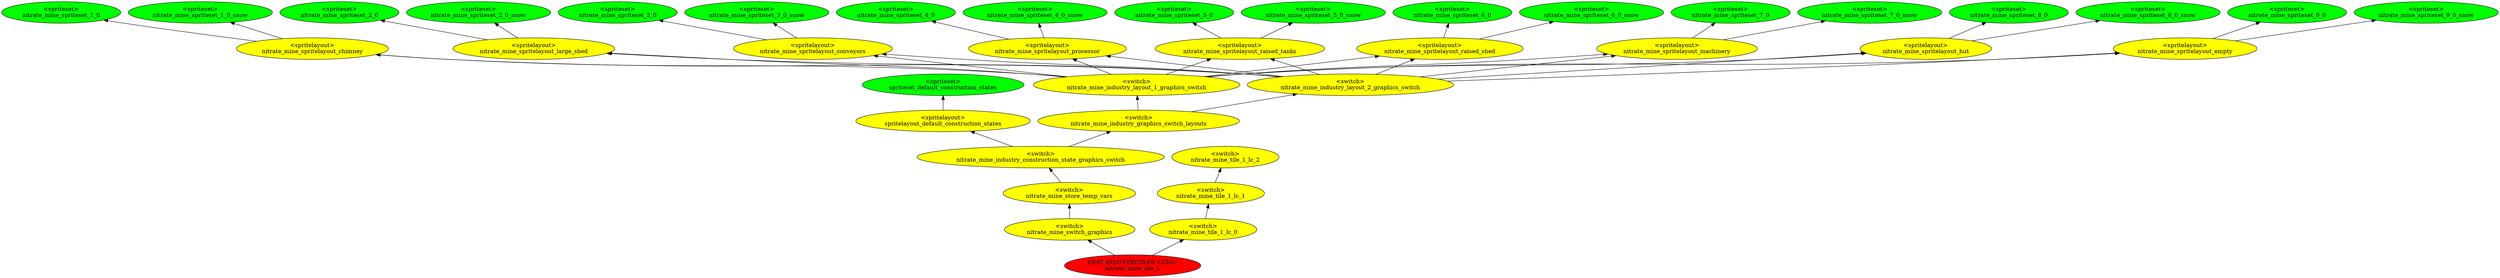 digraph {
rankdir="BT"
spriteset_default_construction_states [fillcolor=green style="filled" label="<spriteset>\nspriteset_default_construction_states"]
spritelayout_default_construction_states [fillcolor=yellow style="filled" label="<spritelayout>\nspritelayout_default_construction_states"]
nitrate_mine_spriteset_1_0 [fillcolor=green style="filled" label="<spriteset>\nnitrate_mine_spriteset_1_0"]
nitrate_mine_spriteset_1_0_snow [fillcolor=green style="filled" label="<spriteset>\nnitrate_mine_spriteset_1_0_snow"]
nitrate_mine_spriteset_2_0 [fillcolor=green style="filled" label="<spriteset>\nnitrate_mine_spriteset_2_0"]
nitrate_mine_spriteset_2_0_snow [fillcolor=green style="filled" label="<spriteset>\nnitrate_mine_spriteset_2_0_snow"]
nitrate_mine_spriteset_3_0 [fillcolor=green style="filled" label="<spriteset>\nnitrate_mine_spriteset_3_0"]
nitrate_mine_spriteset_3_0_snow [fillcolor=green style="filled" label="<spriteset>\nnitrate_mine_spriteset_3_0_snow"]
nitrate_mine_spriteset_4_0 [fillcolor=green style="filled" label="<spriteset>\nnitrate_mine_spriteset_4_0"]
nitrate_mine_spriteset_4_0_snow [fillcolor=green style="filled" label="<spriteset>\nnitrate_mine_spriteset_4_0_snow"]
nitrate_mine_spriteset_5_0 [fillcolor=green style="filled" label="<spriteset>\nnitrate_mine_spriteset_5_0"]
nitrate_mine_spriteset_5_0_snow [fillcolor=green style="filled" label="<spriteset>\nnitrate_mine_spriteset_5_0_snow"]
nitrate_mine_spriteset_6_0 [fillcolor=green style="filled" label="<spriteset>\nnitrate_mine_spriteset_6_0"]
nitrate_mine_spriteset_6_0_snow [fillcolor=green style="filled" label="<spriteset>\nnitrate_mine_spriteset_6_0_snow"]
nitrate_mine_spriteset_7_0 [fillcolor=green style="filled" label="<spriteset>\nnitrate_mine_spriteset_7_0"]
nitrate_mine_spriteset_7_0_snow [fillcolor=green style="filled" label="<spriteset>\nnitrate_mine_spriteset_7_0_snow"]
nitrate_mine_spriteset_8_0 [fillcolor=green style="filled" label="<spriteset>\nnitrate_mine_spriteset_8_0"]
nitrate_mine_spriteset_8_0_snow [fillcolor=green style="filled" label="<spriteset>\nnitrate_mine_spriteset_8_0_snow"]
nitrate_mine_spriteset_9_0 [fillcolor=green style="filled" label="<spriteset>\nnitrate_mine_spriteset_9_0"]
nitrate_mine_spriteset_9_0_snow [fillcolor=green style="filled" label="<spriteset>\nnitrate_mine_spriteset_9_0_snow"]
nitrate_mine_spritelayout_chimney [fillcolor=yellow style="filled" label="<spritelayout>\nnitrate_mine_spritelayout_chimney"]
nitrate_mine_spritelayout_large_shed [fillcolor=yellow style="filled" label="<spritelayout>\nnitrate_mine_spritelayout_large_shed"]
nitrate_mine_spritelayout_conveyors [fillcolor=yellow style="filled" label="<spritelayout>\nnitrate_mine_spritelayout_conveyors"]
nitrate_mine_spritelayout_processor [fillcolor=yellow style="filled" label="<spritelayout>\nnitrate_mine_spritelayout_processor"]
nitrate_mine_spritelayout_raised_tanks [fillcolor=yellow style="filled" label="<spritelayout>\nnitrate_mine_spritelayout_raised_tanks"]
nitrate_mine_spritelayout_raised_shed [fillcolor=yellow style="filled" label="<spritelayout>\nnitrate_mine_spritelayout_raised_shed"]
nitrate_mine_spritelayout_machinery [fillcolor=yellow style="filled" label="<spritelayout>\nnitrate_mine_spritelayout_machinery"]
nitrate_mine_spritelayout_hut [fillcolor=yellow style="filled" label="<spritelayout>\nnitrate_mine_spritelayout_hut"]
nitrate_mine_spritelayout_empty [fillcolor=yellow style="filled" label="<spritelayout>\nnitrate_mine_spritelayout_empty"]
nitrate_mine_industry_layout_1_graphics_switch [fillcolor=yellow style="filled" label="<switch>\nnitrate_mine_industry_layout_1_graphics_switch"]
nitrate_mine_industry_layout_2_graphics_switch [fillcolor=yellow style="filled" label="<switch>\nnitrate_mine_industry_layout_2_graphics_switch"]
nitrate_mine_industry_graphics_switch_layouts [fillcolor=yellow style="filled" label="<switch>\nnitrate_mine_industry_graphics_switch_layouts"]
nitrate_mine_industry_construction_state_graphics_switch [fillcolor=yellow style="filled" label="<switch>\nnitrate_mine_industry_construction_state_graphics_switch"]
nitrate_mine_store_temp_vars [fillcolor=yellow style="filled" label="<switch>\nnitrate_mine_store_temp_vars"]
nitrate_mine_switch_graphics [fillcolor=yellow style="filled" label="<switch>\nnitrate_mine_switch_graphics"]
nitrate_mine_tile_1_lc_2 [fillcolor=yellow style="filled" label="<switch>\nnitrate_mine_tile_1_lc_2"]
nitrate_mine_tile_1_lc_1 [fillcolor=yellow style="filled" label="<switch>\nnitrate_mine_tile_1_lc_1"]
nitrate_mine_tile_1_lc_0 [fillcolor=yellow style="filled" label="<switch>\nnitrate_mine_tile_1_lc_0"]
nitrate_mine_tile_1 [fillcolor=red style="filled" label="FEAT_INDUSTRYTILES <230>\nnitrate_mine_tile_1"]
nitrate_mine_industry_layout_1_graphics_switch->nitrate_mine_spritelayout_chimney
nitrate_mine_industry_layout_1_graphics_switch->nitrate_mine_spritelayout_raised_tanks
nitrate_mine_spritelayout_conveyors->nitrate_mine_spriteset_3_0
nitrate_mine_industry_layout_2_graphics_switch->nitrate_mine_spritelayout_conveyors
nitrate_mine_spritelayout_large_shed->nitrate_mine_spriteset_2_0
nitrate_mine_spritelayout_hut->nitrate_mine_spriteset_8_0
nitrate_mine_industry_construction_state_graphics_switch->spritelayout_default_construction_states
nitrate_mine_industry_layout_1_graphics_switch->nitrate_mine_spritelayout_processor
nitrate_mine_industry_layout_2_graphics_switch->nitrate_mine_spritelayout_empty
nitrate_mine_spritelayout_large_shed->nitrate_mine_spriteset_2_0_snow
nitrate_mine_industry_layout_1_graphics_switch->nitrate_mine_spritelayout_conveyors
nitrate_mine_industry_graphics_switch_layouts->nitrate_mine_industry_layout_1_graphics_switch
nitrate_mine_spritelayout_chimney->nitrate_mine_spriteset_1_0_snow
nitrate_mine_industry_layout_2_graphics_switch->nitrate_mine_spritelayout_large_shed
nitrate_mine_spritelayout_raised_shed->nitrate_mine_spriteset_6_0_snow
nitrate_mine_spritelayout_empty->nitrate_mine_spriteset_9_0_snow
nitrate_mine_spritelayout_machinery->nitrate_mine_spriteset_7_0
nitrate_mine_tile_1->nitrate_mine_switch_graphics
nitrate_mine_industry_layout_1_graphics_switch->nitrate_mine_spritelayout_hut
nitrate_mine_spritelayout_processor->nitrate_mine_spriteset_4_0_snow
nitrate_mine_industry_layout_1_graphics_switch->nitrate_mine_spritelayout_machinery
nitrate_mine_tile_1->nitrate_mine_tile_1_lc_0
nitrate_mine_spritelayout_empty->nitrate_mine_spriteset_9_0
nitrate_mine_industry_layout_2_graphics_switch->nitrate_mine_spritelayout_machinery
nitrate_mine_spritelayout_raised_tanks->nitrate_mine_spriteset_5_0_snow
nitrate_mine_industry_layout_2_graphics_switch->nitrate_mine_spritelayout_hut
nitrate_mine_spritelayout_hut->nitrate_mine_spriteset_8_0_snow
nitrate_mine_store_temp_vars->nitrate_mine_industry_construction_state_graphics_switch
nitrate_mine_industry_layout_1_graphics_switch->nitrate_mine_spritelayout_large_shed
nitrate_mine_industry_layout_2_graphics_switch->nitrate_mine_spritelayout_processor
nitrate_mine_industry_construction_state_graphics_switch->nitrate_mine_industry_graphics_switch_layouts
nitrate_mine_industry_layout_2_graphics_switch->nitrate_mine_spritelayout_raised_shed
nitrate_mine_spritelayout_processor->nitrate_mine_spriteset_4_0
nitrate_mine_industry_graphics_switch_layouts->nitrate_mine_industry_layout_2_graphics_switch
nitrate_mine_switch_graphics->nitrate_mine_store_temp_vars
nitrate_mine_tile_1_lc_0->nitrate_mine_tile_1_lc_1
nitrate_mine_tile_1_lc_1->nitrate_mine_tile_1_lc_2
nitrate_mine_spritelayout_chimney->nitrate_mine_spriteset_1_0
nitrate_mine_spritelayout_raised_shed->nitrate_mine_spriteset_6_0
nitrate_mine_industry_layout_1_graphics_switch->nitrate_mine_spritelayout_empty
spritelayout_default_construction_states->spriteset_default_construction_states
nitrate_mine_spritelayout_conveyors->nitrate_mine_spriteset_3_0_snow
nitrate_mine_industry_layout_2_graphics_switch->nitrate_mine_spritelayout_raised_tanks
nitrate_mine_spritelayout_raised_tanks->nitrate_mine_spriteset_5_0
nitrate_mine_spritelayout_machinery->nitrate_mine_spriteset_7_0_snow
nitrate_mine_industry_layout_2_graphics_switch->nitrate_mine_spritelayout_chimney
nitrate_mine_industry_layout_1_graphics_switch->nitrate_mine_spritelayout_raised_shed
}
